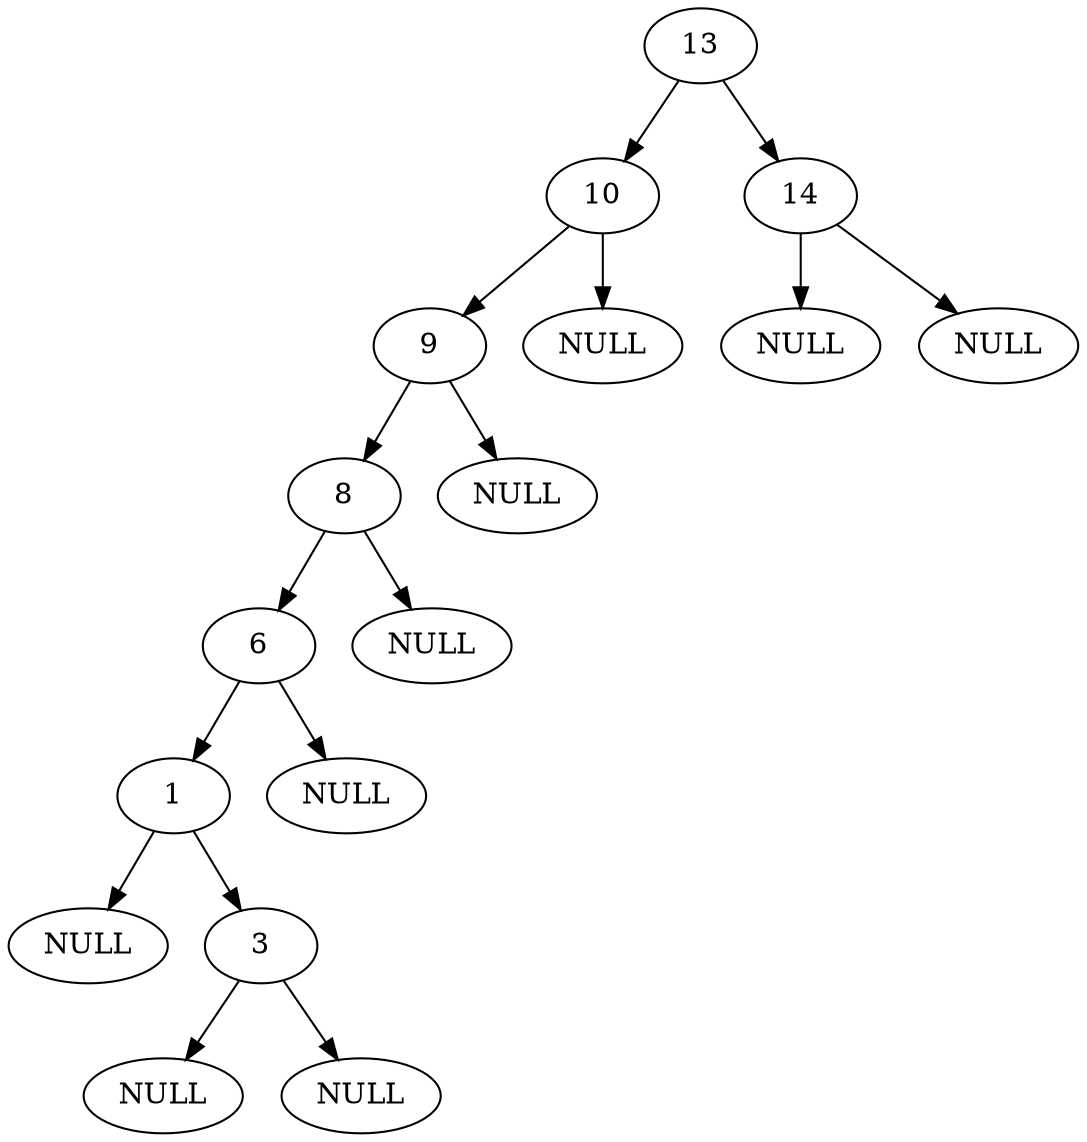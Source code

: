 digraph {
	13 -> 10;
	13 -> 14;
	14 -> {NULL0[label="NULL"]};
	14 -> {NULL1[label="NULL"]};
	10 -> 9;
	10 -> {NULL2[label="NULL"]};
	9 -> 8;
	9 -> {NULL3[label="NULL"]};
	8 -> 6;
	8 -> {NULL4[label="NULL"]};
	6 -> 1;
	6 -> {NULL5[label="NULL"]};
	1 -> {NULL6[label="NULL"]};
	1 -> 3;
	3 -> {NULL7[label="NULL"]};
	3 -> {NULL8[label="NULL"]};
}

